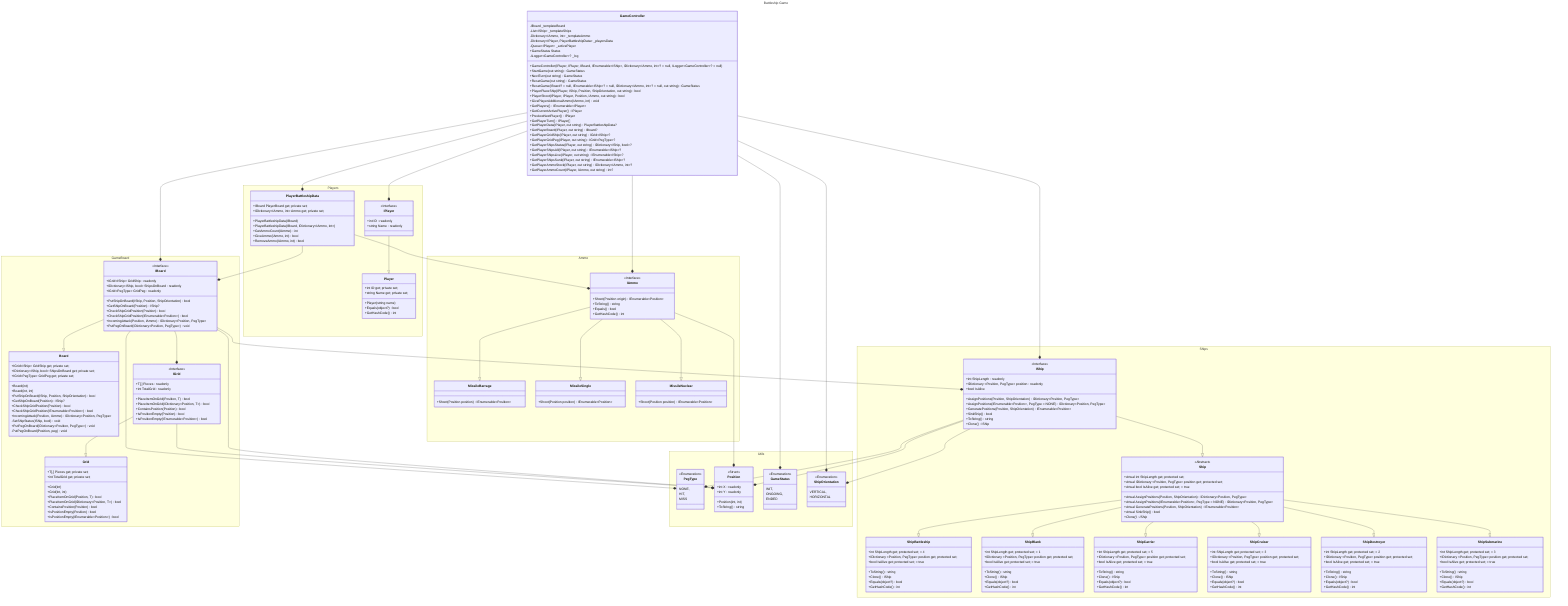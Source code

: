 ---
title: Battleship Game
---
%% Created by: Wahyu Aditya Tama

classDiagram
direction UD
IBoard --|> Board
IGrid --|> Grid
IBoard --* IGrid

IBoard --* IShip
IBoard --* PegType
IBoard --* Position
IGrid~T~ --* Position
namespace GameBoard{
    class IBoard {
        <<Interface>>
        +IGrid~IShip~ GridShip : readonly
        +IDictionary~IShip, bool~ ShipsOnBoard : readonly
        +IGrid~PegType~ GridPeg : readonly

        +PutShipOnBoard(IShip, Position, ShipOrientation) bool
        +GetShipOnBoard(Position) IShip?
        +CheckShipGridPosition(Position) bool
        +CheckShipGridPosition(IEnumerable~Position~) bool

        +IncomingAttack(Position, IAmmo) IDictionary~Position, PegType~
        +PutPegOnBoard(IDictionary~Position, PegType~) void
    }

    class Board{
        +IGrid~IShip~ GridShip get; private set;
        +IDictionary~IShip, bool~ ShipsOnBoard get; private set;
        +IGrid~PegType~ GridPeg get; private set;

        +Board(int)
        +Board(int, int)

        +PutShipOnBoard(IShip, Position, ShipOrientation) bool
        +GetShipOnBoard(Position) IShip?
        +CheckShipGridPosition(Position) bool
        +CheckShipGridPosition(IEnumerable~Position~) bool

        +IncomingAttack(Position, IAmmo) IDictionary~Position, PegType~
        -SetShipStatus(IShip, bool) void
        +PutPegOnBoard(IDictionary~Position, PegType~) void
        -PutPegOnBoard(Position, peg) void
    }

    class IGrid~T~{
        <<Interface>>
        +T[,] Pieces : readonly
        +int TotalGrid : readonly

        +PlaceItemOnGrid(Position, T) bool
        +PlaceItemOnGrid(IDictionary~Position, T~) bool
        +ContainsPosition(Position) bool
        +IsPositionEmpty(Position) bool
        +IsPositionEmpty(IEnumerable~Position~) bool
    }

    class Grid~T~{
        +T[,] Pieces get; private set;
        +int TotalGrid get; private set;

        +Grid(int)
        +Grid(int, int)

        +PlaceItemOnGrid(Position, T) bool
        +PlaceItemOnGrid(IDictionary~Position, T~) bool
        +ContainsPosition(Position) bool
        +IsPositionEmpty(Position) bool
        +IsPositionEmpty(IEnumerable~Position~) bool
    }
}



IPlayer --|> Player
PlayerBattleshipData --* IBoard
PlayerBattleshipData --* IAmmo
namespace Players {
    class IPlayer {
        <<Interface>>
        +int ID : readonly
        +string Name : readonly
    }

    class Player {
        +int ID get; private set;
        +string Name get; private set;

        +Player(string name)
        +Equals(object?) bool
        +GetHashCode() int
    }

    class PlayerBattleshipData {
        +IBoard PlayerBoard get; private set;
        +IDictionary~IAmmo, int~ Ammo get; private set;

        +PlayerBattleshipData(IBoard)
        +PlayerBattleshipData(IBoard, IDictionary~IAmmo, int~)

        +GetAmmoCount(IAmmo) int
        +GiveAmmo(IAmmo, int) bool
        +RemoveAmmo(IAmmo, int) bool
    }
}



namespace Utils {
    class Position {
        <<Struct>>
        +int X : readonly
        +int Y : readonly
        +Position(int, int)

        +ToString() string
    }

    class GameStatus {
        <<Enumeration>>
        INIT,
        ONGOING,
        ENDED
    }

    class PegType{
        <<Enumeration>>
        NONE,
        HIT,
        MISS
    }

    class ShipOrientation{
        <<Enumeration>>
        VERTICAL,
        HORIZONTAL
    }
}



IShip --|> Ship
Ship --|> ShipBattleship
Ship --|> ShipBlank
Ship --|> ShipCarrier
Ship --|> ShipCruiser
Ship --|> ShipDestroyer
Ship --|> ShipSubmarine

IShip --* Position
IShip --* PegType
IShip --* ShipOrientation
namespace Ships {
    class IShip {
        <<Interface>>
        +int ShipLength : readonly 
        +IDictionary ~Position, PegType~ position : readonly
        +bool IsAlive

        +AssignPositions(Position, ShipOrientation) IDictionary~Position, PegType~
        +AssignPositions(IEnumerable~Position~, PegType = NONE) IDictionary~Position, PegType~
        +GeneratePositions(Position, ShipOrientation) IEnumerable~Position~
        +SinkShip() bool

        +ToString() string
        +Clone() IShip
    }

    class Ship {
        <<Abstract>>
        +virtual int ShipLength get; protected set;
        +virtual IDictionary ~Position, PegType~ position get; protected set;
        +virtual bool IsAlive get; protected set; = true

        +virtual AssignPositions(Position, ShipOrientation) IDictionary~Position, PegType~
        +virtual AssignPositions(IEnumerable~Position~, PegType = NONE) IDictionary~Position, PegType~
        +virtual GeneratePositions(Position, ShipOrientation) IEnumerable~Position~
        +virtual SinkShip() bool
        +Clone() IShip*
    }

    class ShipBattleship {
        +int ShipLength get; protected set; = 4
        +IDictionary ~Position, PegType~ position get; protected set;
        +bool IsAlive get; protected set; = true

        +ToString() string
        +Clone() IShip

        +Equals(object?) bool
        +GetHashCode() int
    }

    class ShipBlank {
        +int ShipLength get; protected set; = 1
        +IDictionary ~Position, PegType~ position get; protected set;
        +bool IsAlive get; protected set; = true

        +ToString() string
        +Clone() IShip

        +Equals(object?) bool
        +GetHashCode() int
    }

    class ShipCarrier {
        +int ShipLength get; protected set; = 5
        +IDictionary ~Position, PegType~ position get; protected set;
        +bool IsAlive get; protected set; = true

        +ToString() string
        +Clone() IShip

        +Equals(object?) bool
        +GetHashCode() int
    }

    class ShipCruiser {
        +int ShipLength get; protected set; = 3
        +IDictionary ~Position, PegType~ position get; protected set;
        +bool IsAlive get; protected set; = true

        +ToString() string
        +Clone() IShip

        +Equals(object?) bool
        +GetHashCode() int
    }

    class ShipDestroyer {
        +int ShipLength get; protected set; = 2
        +IDictionary ~Position, PegType~ position get; protected set;
        +bool IsAlive get; protected set; = true

        +ToString() string
        +Clone() IShip

        +Equals(object?) bool
        +GetHashCode() int
    }

    class ShipSubmarine {
        +int ShipLength get; protected set; = 3
        +IDictionary ~Position, PegType~ position get; protected set;
        +bool IsAlive get; protected set; = true

        +ToString() string
        +Clone() IShip

        +Equals(object?) bool
        +GetHashCode() int
    }

}



IAmmo --|> MissileBarrage
IAmmo --|> MissileSingle
IAmmo --|> MissileNuclear
IAmmo --* Position
namespace Ammo {
    class IAmmo {
        <<Interface>>
        +Shoot(Position origin) IEnumerable~Position~

        +ToString() string
        +Equals() bool
        +GetHashCode() int
    }

    class MissileBarrage{
        +Shoot(Position position) IEnumerable~Position~
    }

    class MissileSingle{
        +Shoot(Position position) IEnumerable~Position~
    }

    class MissileNuclear{
        +Shoot(Position position) IEnumerable~Position~
    }
}



GameController --* IBoard
GameController --* IShip
GameController --* IAmmo
GameController --* IPlayer
GameController --* PlayerBattleshipData
GameController --* GameStatus
GameController --* ShipOrientation
class GameController{
    -IBoard _templateBoard
    -List~IShip~ _templateShips
    -Dictionary~IAmmo, int~ _templateAmmo
    -Dictionary~IPlayer, PlayerBattleshipData~ _playersData
    -Queue~IPlayer~ _activePlayer
    +GameStatus Status
    -ILogger~GameController~? _log
   
    +GameController(IPlayer, IPlayer, IBoard, IEnumerable~IShip~, IDictionary~IAmmo, int~? = null, ILogger~GameController~? = null)
    
    +StartGame(out string) GameStatus
    +NextTurn(out string) GameStatus
    +ResetGame(out string) GameStatus
    +ResetGame(IBoard? = null, IEnumerable~IShip~? = null, IDictionary~IAmmo, int~? = null, out string) GameStatus
    
    +PlayerPlaceShip(IPlayer, IShip, Position, ShipOrientation, out string) bool
    +PlayerShoot(IPlayer, IPlayer, Position, IAmmo, out string) bool
    +GivePlayerAdditionalAmmo(IAmmo, int) void
    
    
    +GetPlayers() IEnumerable~IPlayer~
    +GetCurrentActivePlayer() IPlayer
    +PreviewNextPlayer() IPlayer
    +GetPlayerTurn() IPlayer[]
    +GetPlayerData(IPlayer, out string) PlayerBattleshipData?
    +GetPlayerBoard(IPlayer, out string) IBoard?
    +GetPlayerGridShip(IPlayer, out string) IGrid~IShip~?
    +GetPlayerGridPeg(IPlayer, out string) IGrid~PegType~?
    +GetPlayerShipsStatus(IPlayer, out string) IDictionary~IShip, bool~?
    +GetPlayerShipsAll(IPlayer, out string) IEnumerable~IShip~?
    +GetPlayerShipsLive(IPlayer, out string) IEnumerable~IShip~?
    +GetPlayerShipsSunk(IPlayer, out string) IEnumerable~IShip~?
    +GetPlayerAmmoStock(IPlayer, out string) IDictionary~IAmmo, int~?
    +GetPlayerAmmoCount(IPlayer, IAmmo, out string) int?
}